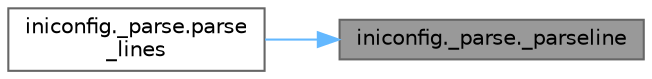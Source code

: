 digraph "iniconfig._parse._parseline"
{
 // LATEX_PDF_SIZE
  bgcolor="transparent";
  edge [fontname=Helvetica,fontsize=10,labelfontname=Helvetica,labelfontsize=10];
  node [fontname=Helvetica,fontsize=10,shape=box,height=0.2,width=0.4];
  rankdir="RL";
  Node1 [id="Node000001",label="iniconfig._parse._parseline",height=0.2,width=0.4,color="gray40", fillcolor="grey60", style="filled", fontcolor="black",tooltip=" "];
  Node1 -> Node2 [id="edge1_Node000001_Node000002",dir="back",color="steelblue1",style="solid",tooltip=" "];
  Node2 [id="Node000002",label="iniconfig._parse.parse\l_lines",height=0.2,width=0.4,color="grey40", fillcolor="white", style="filled",URL="$namespaceiniconfig_1_1__parse.html#acd334e911adfc6d8132e9a4580980b5a",tooltip=" "];
}
